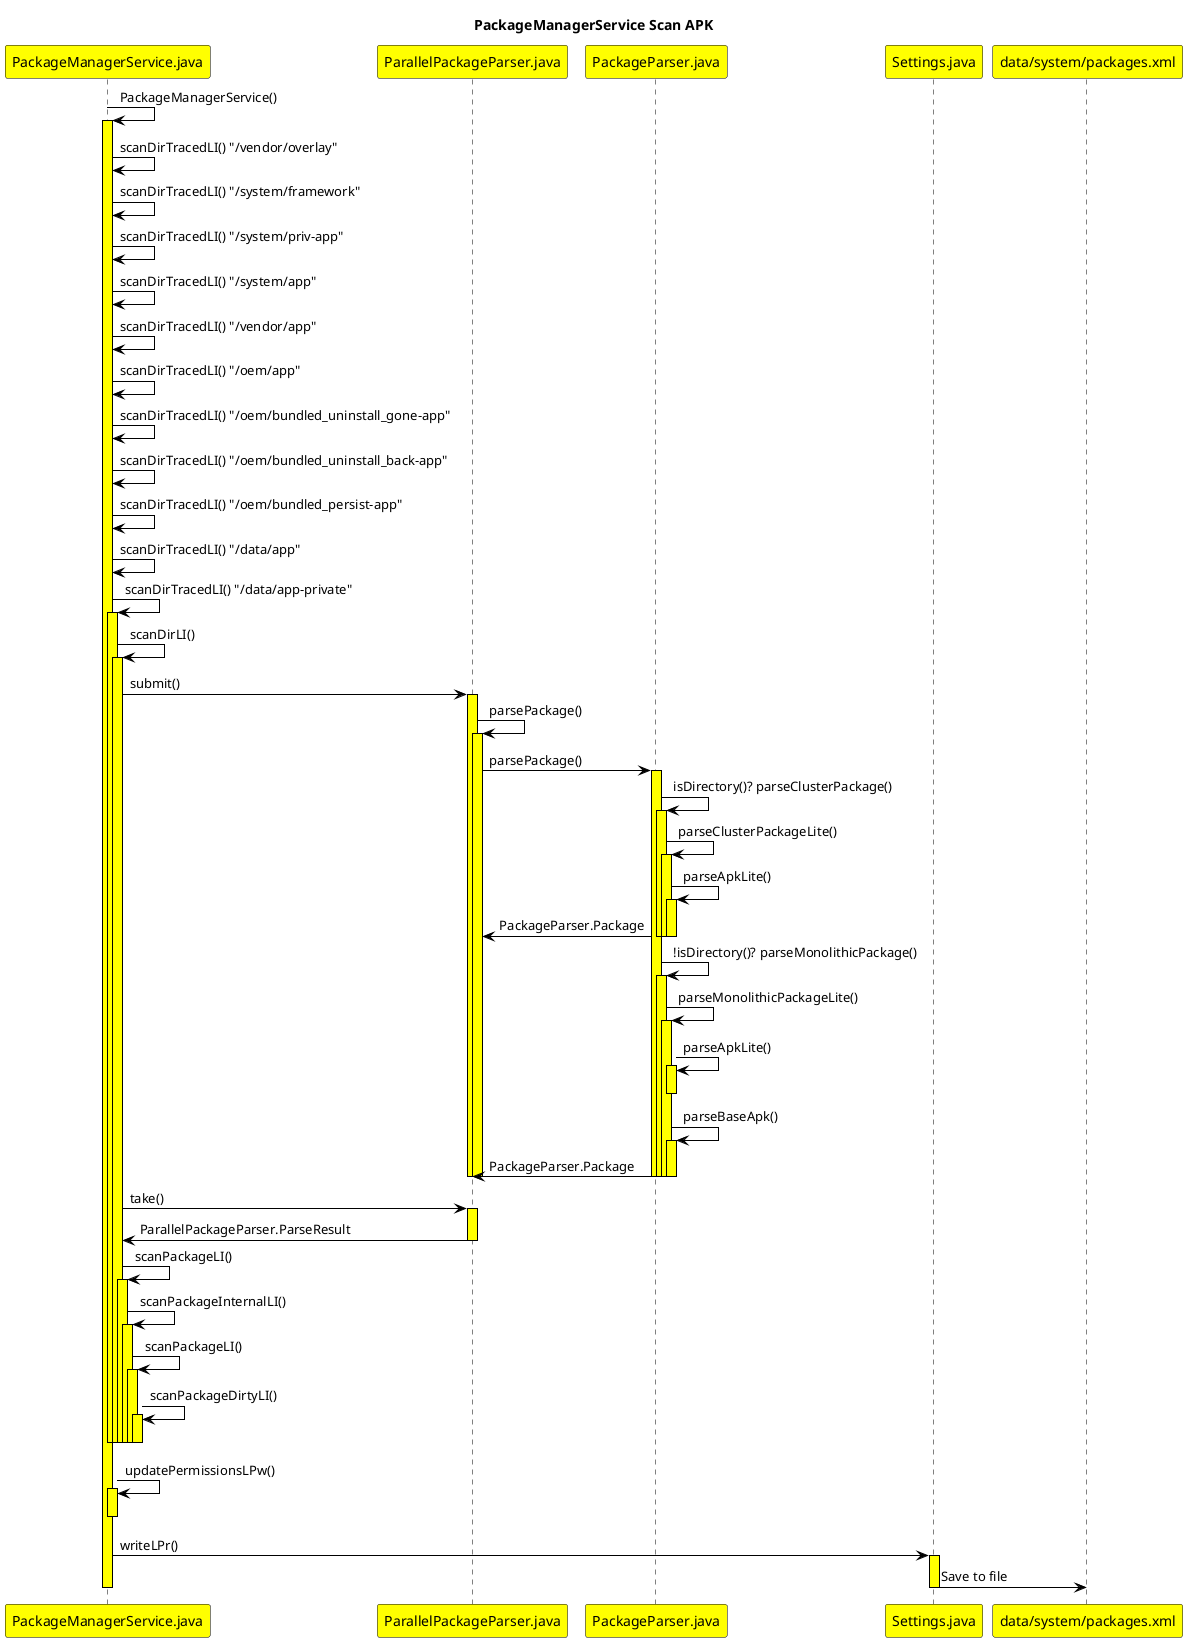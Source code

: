 @startuml
skinparam sequence {
	ArrowColor Black
	ActorBorderColor Black
	LifeLineBorderColor Black
	LifeLineBackgroundColor Yellow

	ParticipantBorderColor Black
	ParticipantBackgroundColor Yellow
	ParticipantFontColor Black
}

title PackageManagerService Scan APK

participant PackageManagerService.java as PackageManagerService
participant ParallelPackageParser.java as ParallelPackageParser
participant PackageParser.java as PackageParser
participant Settings.java as Settings
participant "data/system/packages.xml" as packages.xml

PackageManagerService -> PackageManagerService:PackageManagerService()
activate PackageManagerService
PackageManagerService -> PackageManagerService:scanDirTracedLI() "/vendor/overlay"
PackageManagerService -> PackageManagerService:scanDirTracedLI() "/system/framework"
PackageManagerService -> PackageManagerService:scanDirTracedLI() "/system/priv-app"
PackageManagerService -> PackageManagerService:scanDirTracedLI() "/system/app"
PackageManagerService -> PackageManagerService:scanDirTracedLI() "/vendor/app"
PackageManagerService -> PackageManagerService:scanDirTracedLI() "/oem/app"
PackageManagerService -> PackageManagerService:scanDirTracedLI() "/oem/bundled_uninstall_gone-app"
PackageManagerService -> PackageManagerService:scanDirTracedLI() "/oem/bundled_uninstall_back-app"
PackageManagerService -> PackageManagerService:scanDirTracedLI() "/oem/bundled_persist-app"
PackageManagerService -> PackageManagerService:scanDirTracedLI() "/data/app"
PackageManagerService -> PackageManagerService:scanDirTracedLI() "/data/app-private"
activate PackageManagerService
PackageManagerService -> PackageManagerService:scanDirLI()
activate PackageManagerService
PackageManagerService -> ParallelPackageParser:submit()
activate ParallelPackageParser
ParallelPackageParser -> ParallelPackageParser:parsePackage()
activate ParallelPackageParser
ParallelPackageParser -> PackageParser:parsePackage()
activate PackageParser
PackageParser -> PackageParser:isDirectory()? parseClusterPackage()
activate PackageParser
PackageParser -> PackageParser:parseClusterPackageLite()
activate PackageParser
PackageParser -> PackageParser:parseApkLite()
activate PackageParser
PackageParser -> ParallelPackageParser:PackageParser.Package
deactivate PackageParser
deactivate PackageParser
deactivate PackageParser
PackageParser -> PackageParser:!isDirectory()? parseMonolithicPackage()
activate PackageParser
PackageParser -> PackageParser:parseMonolithicPackageLite()
activate PackageParser
PackageParser -> PackageParser:parseApkLite()
activate PackageParser
deactivate PackageParser
PackageParser -> PackageParser:parseBaseApk()
activate PackageParser
PackageParser -> ParallelPackageParser:PackageParser.Package
deactivate PackageParser
deactivate PackageParser
deactivate PackageParser
deactivate PackageParser
deactivate ParallelPackageParser
deactivate ParallelPackageParser
PackageManagerService -> ParallelPackageParser:take()
activate ParallelPackageParser
ParallelPackageParser -> PackageManagerService:ParallelPackageParser.ParseResult
deactivate ParallelPackageParser
PackageManagerService -> PackageManagerService:scanPackageLI()
activate PackageManagerService
PackageManagerService -> PackageManagerService:scanPackageInternalLI()
activate PackageManagerService
PackageManagerService -> PackageManagerService:scanPackageLI()
activate PackageManagerService
PackageManagerService -> PackageManagerService:scanPackageDirtyLI()
activate PackageManagerService
deactivate PackageManagerService
deactivate PackageManagerService
deactivate PackageManagerService
deactivate PackageManagerService
deactivate PackageManagerService
deactivate PackageManagerService
PackageManagerService -> PackageManagerService:updatePermissionsLPw()
activate PackageManagerService
deactivate PackageManagerService
PackageManagerService -> Settings:writeLPr()
activate Settings
Settings->packages.xml:Save to file
deactivate Settings
deactivate PackageManagerService
deactivate PackageManagerService

@enduml